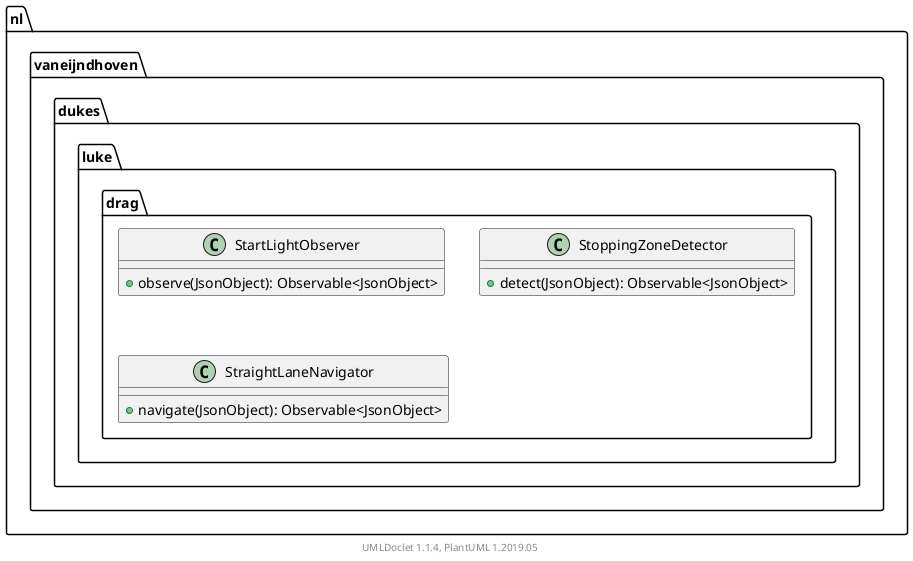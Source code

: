 @startuml

    namespace nl.vaneijndhoven.dukes.luke.drag {

        class StartLightObserver [[StartLightObserver.html]] {
            +observe(JsonObject): Observable<JsonObject>
        }

        class StoppingZoneDetector [[StoppingZoneDetector.html]] {
            +detect(JsonObject): Observable<JsonObject>
        }

        class StraightLaneNavigator [[StraightLaneNavigator.html]] {
            +navigate(JsonObject): Observable<JsonObject>
        }

    }


    center footer UMLDoclet 1.1.4, PlantUML 1.2019.05
@enduml
